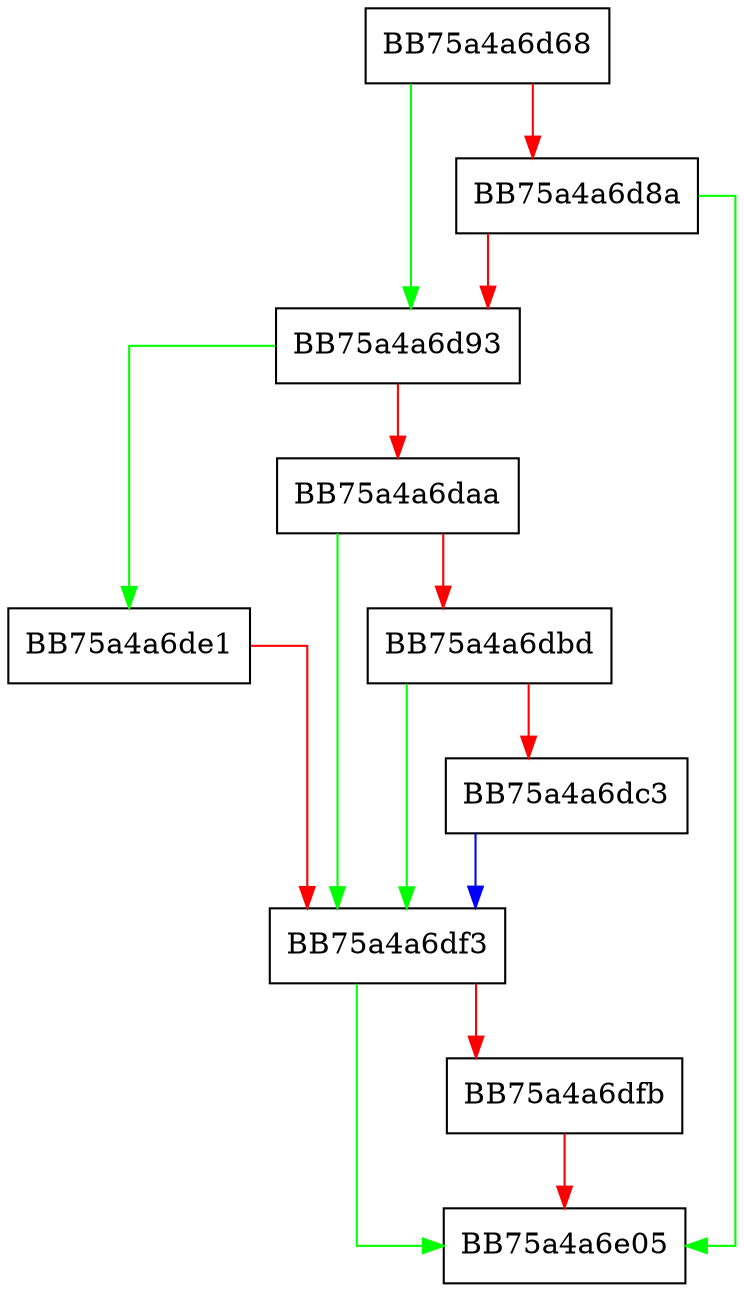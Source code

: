 digraph CopyProcessData {
  node [shape="box"];
  graph [splines=ortho];
  BB75a4a6d68 -> BB75a4a6d93 [color="green"];
  BB75a4a6d68 -> BB75a4a6d8a [color="red"];
  BB75a4a6d8a -> BB75a4a6e05 [color="green"];
  BB75a4a6d8a -> BB75a4a6d93 [color="red"];
  BB75a4a6d93 -> BB75a4a6de1 [color="green"];
  BB75a4a6d93 -> BB75a4a6daa [color="red"];
  BB75a4a6daa -> BB75a4a6df3 [color="green"];
  BB75a4a6daa -> BB75a4a6dbd [color="red"];
  BB75a4a6dbd -> BB75a4a6df3 [color="green"];
  BB75a4a6dbd -> BB75a4a6dc3 [color="red"];
  BB75a4a6dc3 -> BB75a4a6df3 [color="blue"];
  BB75a4a6de1 -> BB75a4a6df3 [color="red"];
  BB75a4a6df3 -> BB75a4a6e05 [color="green"];
  BB75a4a6df3 -> BB75a4a6dfb [color="red"];
  BB75a4a6dfb -> BB75a4a6e05 [color="red"];
}